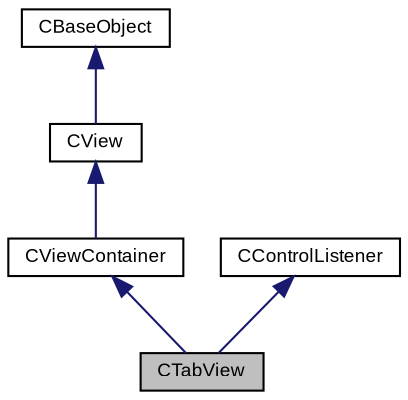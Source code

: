 digraph G
{
  bgcolor="transparent";
  edge [fontname="Arial",fontsize="9",labelfontname="Arial",labelfontsize="9"];
  node [fontname="Arial",fontsize="9",shape=record];
  Node1 [label="CTabView",height=0.2,width=0.4,color="black", fillcolor="grey75", style="filled" fontcolor="black"];
  Node2 -> Node1 [dir=back,color="midnightblue",fontsize="9",style="solid",fontname="Arial"];
  Node2 [label="CViewContainer",height=0.2,width=0.4,color="black",URL="$class_v_s_t_g_u_i_1_1_c_view_container.html",tooltip="Container Class of CView objects."];
  Node3 -> Node2 [dir=back,color="midnightblue",fontsize="9",style="solid",fontname="Arial"];
  Node3 [label="CView",height=0.2,width=0.4,color="black",URL="$class_v_s_t_g_u_i_1_1_c_view.html",tooltip="Base Class of all view objects."];
  Node4 -> Node3 [dir=back,color="midnightblue",fontsize="9",style="solid",fontname="Arial"];
  Node4 [label="CBaseObject",height=0.2,width=0.4,color="black",URL="$class_v_s_t_g_u_i_1_1_c_base_object.html",tooltip="Base Object with reference counter."];
  Node5 -> Node1 [dir=back,color="midnightblue",fontsize="9",style="solid",fontname="Arial"];
  Node5 [label="CControlListener",height=0.2,width=0.4,color="black",URL="$class_c_control_listener.html"];
}
